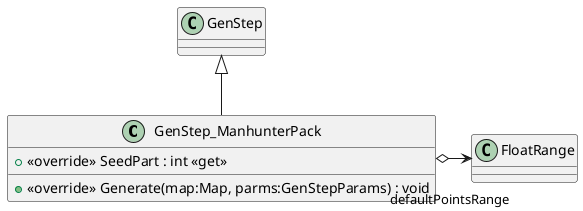 @startuml
class GenStep_ManhunterPack {
    + <<override>> SeedPart : int <<get>>
    + <<override>> Generate(map:Map, parms:GenStepParams) : void
}
GenStep <|-- GenStep_ManhunterPack
GenStep_ManhunterPack o-> "defaultPointsRange" FloatRange
@enduml
